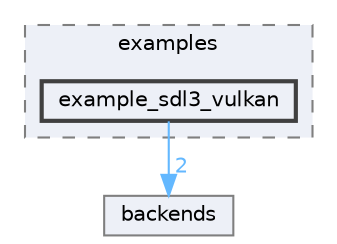 digraph "runtime/imgui/examples/example_sdl3_vulkan"
{
 // LATEX_PDF_SIZE
  bgcolor="transparent";
  edge [fontname=Helvetica,fontsize=10,labelfontname=Helvetica,labelfontsize=10];
  node [fontname=Helvetica,fontsize=10,shape=box,height=0.2,width=0.4];
  compound=true
  subgraph clusterdir_ab944393f9802f1f645e8d187873bf1b {
    graph [ bgcolor="#edf0f7", pencolor="grey50", label="examples", fontname=Helvetica,fontsize=10 style="filled,dashed", URL="dir_ab944393f9802f1f645e8d187873bf1b.html",tooltip=""]
  dir_13e3c585cf951168abf07e198441f0c6 [label="example_sdl3_vulkan", fillcolor="#edf0f7", color="grey25", style="filled,bold", URL="dir_13e3c585cf951168abf07e198441f0c6.html",tooltip=""];
  }
  dir_248c6eab834282c3fd2db1e6009aeb27 [label="backends", fillcolor="#edf0f7", color="grey50", style="filled", URL="dir_248c6eab834282c3fd2db1e6009aeb27.html",tooltip=""];
  dir_13e3c585cf951168abf07e198441f0c6->dir_248c6eab834282c3fd2db1e6009aeb27 [headlabel="2", labeldistance=1.5 headhref="dir_000061_000007.html" href="dir_000061_000007.html" color="steelblue1" fontcolor="steelblue1"];
}
